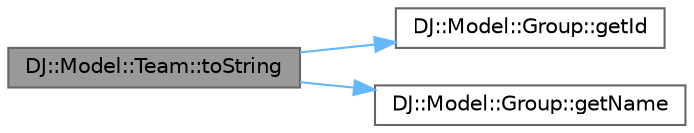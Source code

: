 digraph "DJ::Model::Team::toString"
{
 // LATEX_PDF_SIZE
  bgcolor="transparent";
  edge [fontname=Helvetica,fontsize=10,labelfontname=Helvetica,labelfontsize=10];
  node [fontname=Helvetica,fontsize=10,shape=box,height=0.2,width=0.4];
  rankdir="LR";
  Node1 [id="Node000001",label="DJ::Model::Team::toString",height=0.2,width=0.4,color="gray40", fillcolor="grey60", style="filled", fontcolor="black",tooltip="Returns a string representing this team."];
  Node1 -> Node2 [id="edge1_Node000001_Node000002",color="steelblue1",style="solid",tooltip=" "];
  Node2 [id="Node000002",label="DJ::Model::Group::getId",height=0.2,width=0.4,color="grey40", fillcolor="white", style="filled",URL="$class_d_j_1_1_model_1_1_group.html#a2f9d9857811a0b40df1fa0c6d505e55c",tooltip="Returns the ID of this group."];
  Node1 -> Node3 [id="edge2_Node000001_Node000003",color="steelblue1",style="solid",tooltip=" "];
  Node3 [id="Node000003",label="DJ::Model::Group::getName",height=0.2,width=0.4,color="grey40", fillcolor="white", style="filled",URL="$class_d_j_1_1_model_1_1_group.html#a408724a6d57efde68de14c130fd8a610",tooltip="Returns the name of this group."];
}
